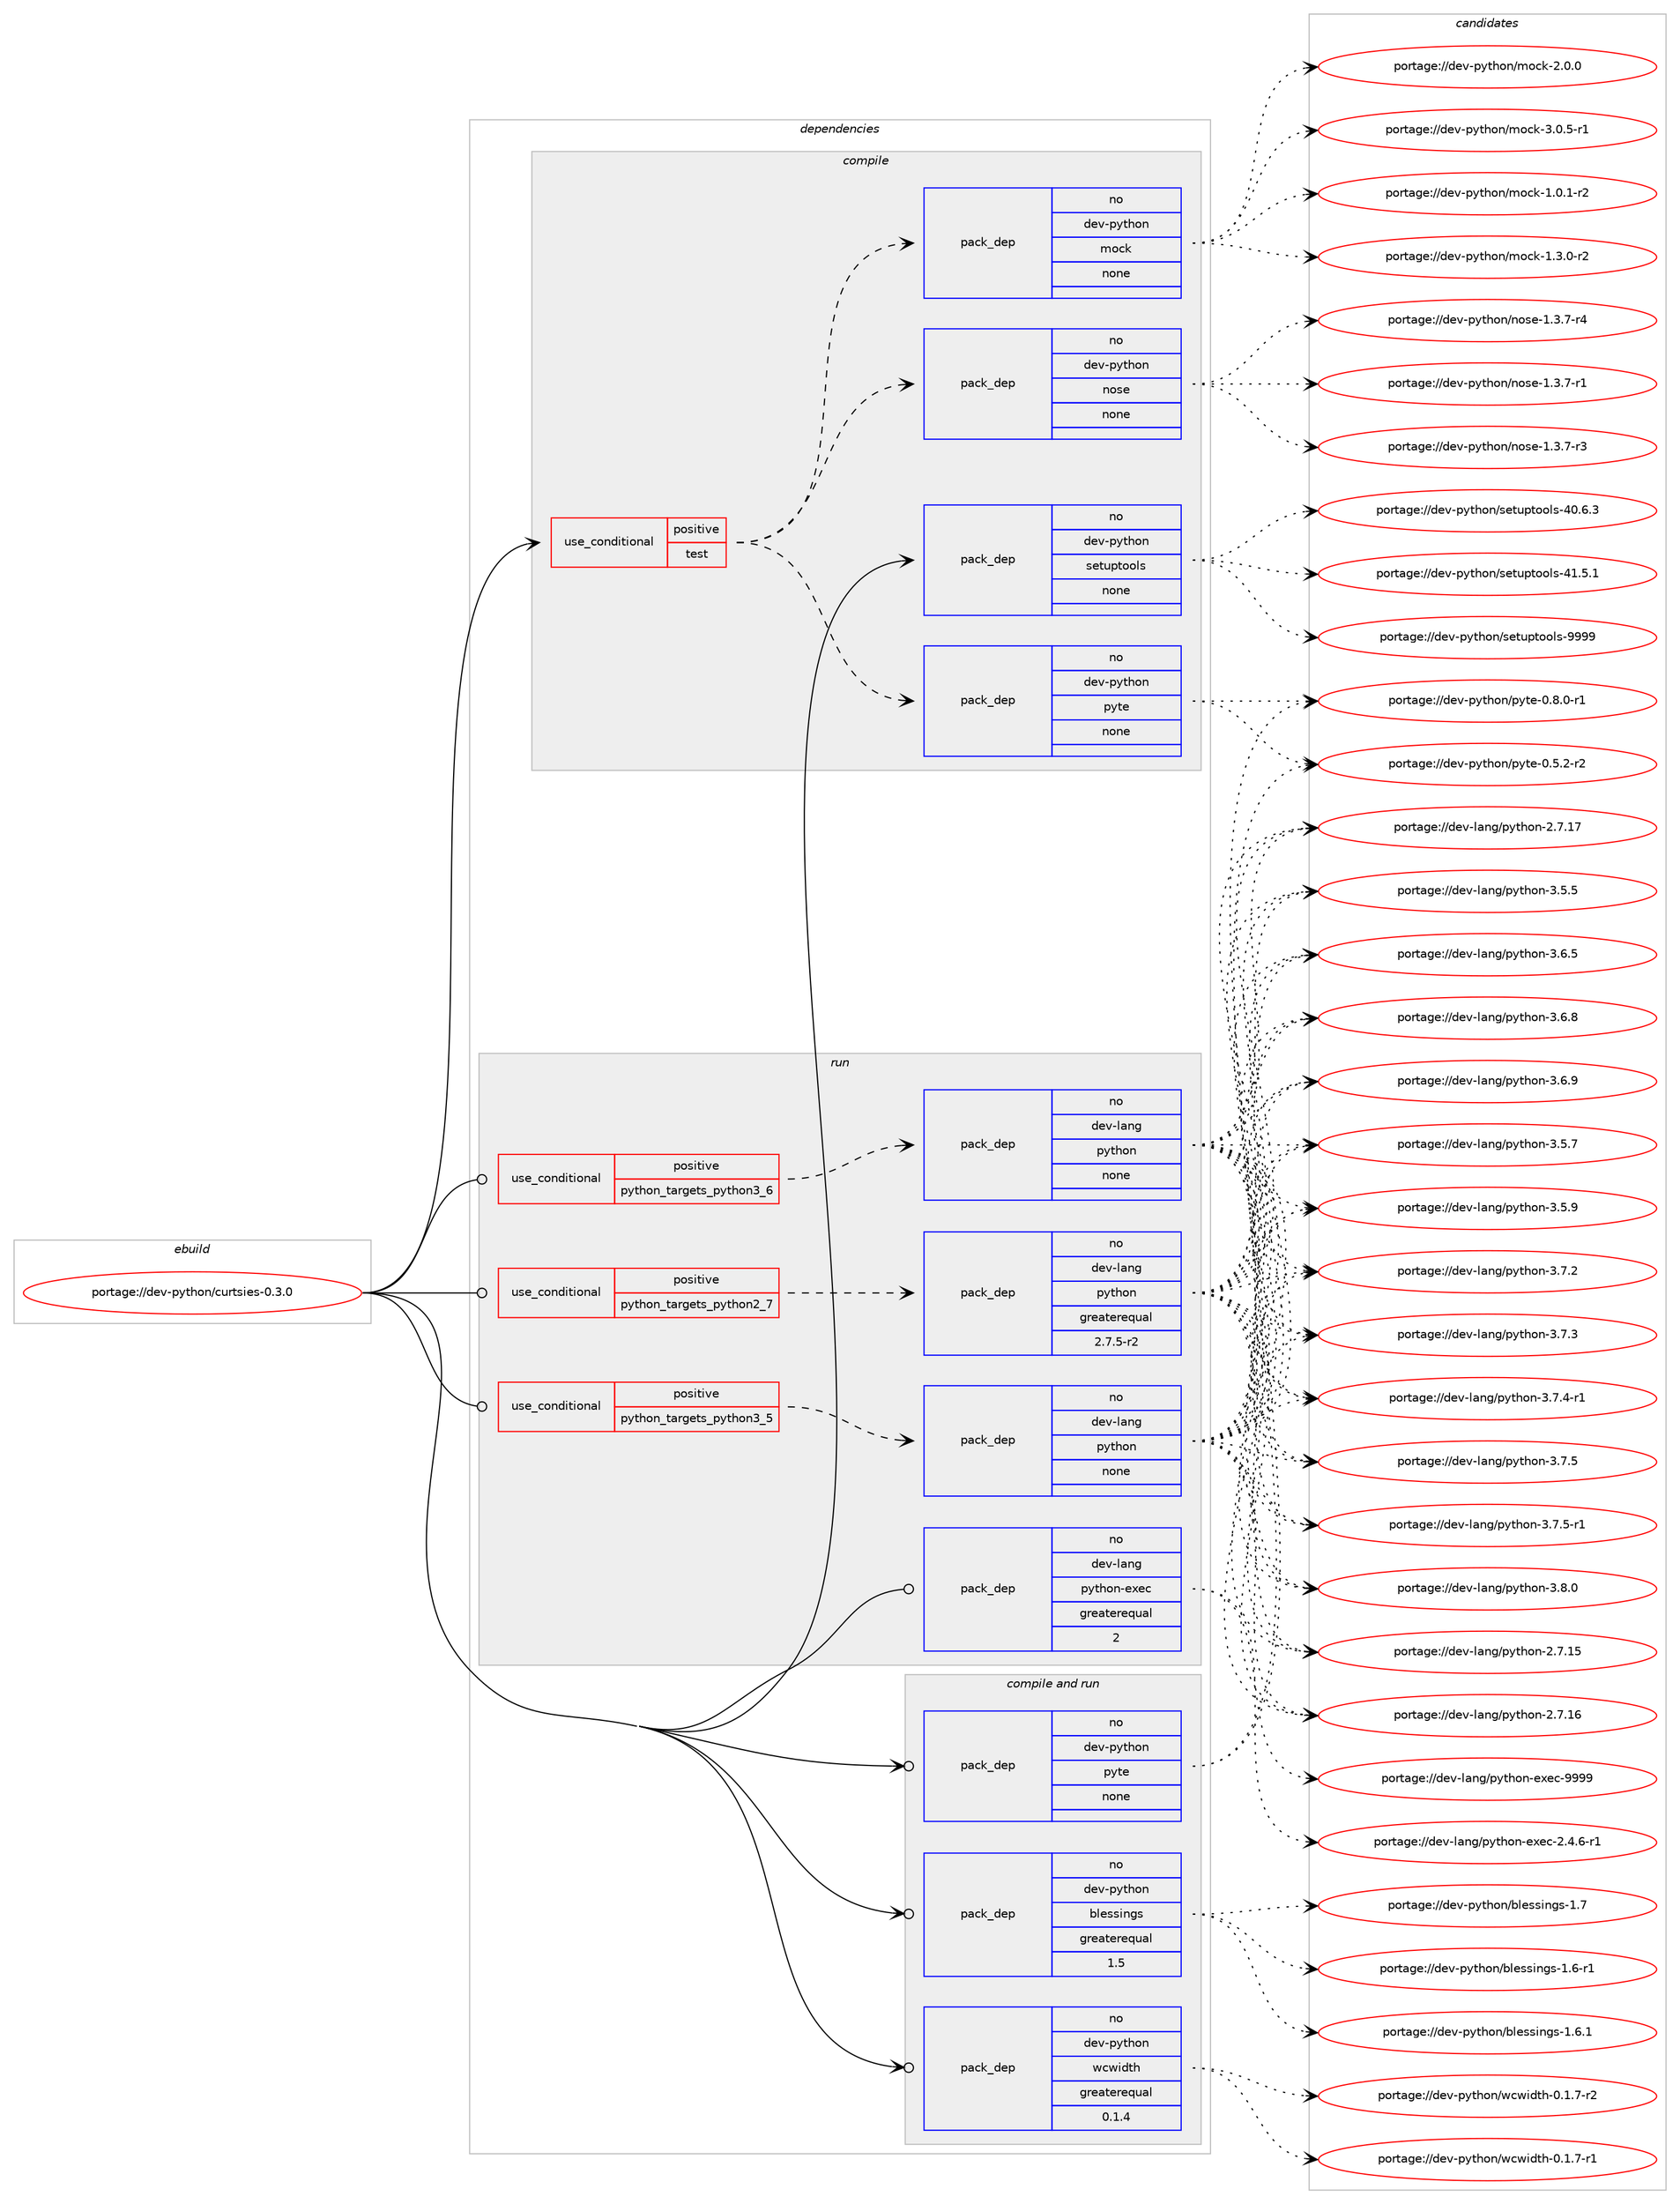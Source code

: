 digraph prolog {

# *************
# Graph options
# *************

newrank=true;
concentrate=true;
compound=true;
graph [rankdir=LR,fontname=Helvetica,fontsize=10,ranksep=1.5];#, ranksep=2.5, nodesep=0.2];
edge  [arrowhead=vee];
node  [fontname=Helvetica,fontsize=10];

# **********
# The ebuild
# **********

subgraph cluster_leftcol {
color=gray;
rank=same;
label=<<i>ebuild</i>>;
id [label="portage://dev-python/curtsies-0.3.0", color=red, width=4, href="../dev-python/curtsies-0.3.0.svg"];
}

# ****************
# The dependencies
# ****************

subgraph cluster_midcol {
color=gray;
label=<<i>dependencies</i>>;
subgraph cluster_compile {
fillcolor="#eeeeee";
style=filled;
label=<<i>compile</i>>;
subgraph cond27372 {
dependency135488 [label=<<TABLE BORDER="0" CELLBORDER="1" CELLSPACING="0" CELLPADDING="4"><TR><TD ROWSPAN="3" CELLPADDING="10">use_conditional</TD></TR><TR><TD>positive</TD></TR><TR><TD>test</TD></TR></TABLE>>, shape=none, color=red];
subgraph pack104802 {
dependency135489 [label=<<TABLE BORDER="0" CELLBORDER="1" CELLSPACING="0" CELLPADDING="4" WIDTH="220"><TR><TD ROWSPAN="6" CELLPADDING="30">pack_dep</TD></TR><TR><TD WIDTH="110">no</TD></TR><TR><TD>dev-python</TD></TR><TR><TD>mock</TD></TR><TR><TD>none</TD></TR><TR><TD></TD></TR></TABLE>>, shape=none, color=blue];
}
dependency135488:e -> dependency135489:w [weight=20,style="dashed",arrowhead="vee"];
subgraph pack104803 {
dependency135490 [label=<<TABLE BORDER="0" CELLBORDER="1" CELLSPACING="0" CELLPADDING="4" WIDTH="220"><TR><TD ROWSPAN="6" CELLPADDING="30">pack_dep</TD></TR><TR><TD WIDTH="110">no</TD></TR><TR><TD>dev-python</TD></TR><TR><TD>nose</TD></TR><TR><TD>none</TD></TR><TR><TD></TD></TR></TABLE>>, shape=none, color=blue];
}
dependency135488:e -> dependency135490:w [weight=20,style="dashed",arrowhead="vee"];
subgraph pack104804 {
dependency135491 [label=<<TABLE BORDER="0" CELLBORDER="1" CELLSPACING="0" CELLPADDING="4" WIDTH="220"><TR><TD ROWSPAN="6" CELLPADDING="30">pack_dep</TD></TR><TR><TD WIDTH="110">no</TD></TR><TR><TD>dev-python</TD></TR><TR><TD>pyte</TD></TR><TR><TD>none</TD></TR><TR><TD></TD></TR></TABLE>>, shape=none, color=blue];
}
dependency135488:e -> dependency135491:w [weight=20,style="dashed",arrowhead="vee"];
}
id:e -> dependency135488:w [weight=20,style="solid",arrowhead="vee"];
subgraph pack104805 {
dependency135492 [label=<<TABLE BORDER="0" CELLBORDER="1" CELLSPACING="0" CELLPADDING="4" WIDTH="220"><TR><TD ROWSPAN="6" CELLPADDING="30">pack_dep</TD></TR><TR><TD WIDTH="110">no</TD></TR><TR><TD>dev-python</TD></TR><TR><TD>setuptools</TD></TR><TR><TD>none</TD></TR><TR><TD></TD></TR></TABLE>>, shape=none, color=blue];
}
id:e -> dependency135492:w [weight=20,style="solid",arrowhead="vee"];
}
subgraph cluster_compileandrun {
fillcolor="#eeeeee";
style=filled;
label=<<i>compile and run</i>>;
subgraph pack104806 {
dependency135493 [label=<<TABLE BORDER="0" CELLBORDER="1" CELLSPACING="0" CELLPADDING="4" WIDTH="220"><TR><TD ROWSPAN="6" CELLPADDING="30">pack_dep</TD></TR><TR><TD WIDTH="110">no</TD></TR><TR><TD>dev-python</TD></TR><TR><TD>blessings</TD></TR><TR><TD>greaterequal</TD></TR><TR><TD>1.5</TD></TR></TABLE>>, shape=none, color=blue];
}
id:e -> dependency135493:w [weight=20,style="solid",arrowhead="odotvee"];
subgraph pack104807 {
dependency135494 [label=<<TABLE BORDER="0" CELLBORDER="1" CELLSPACING="0" CELLPADDING="4" WIDTH="220"><TR><TD ROWSPAN="6" CELLPADDING="30">pack_dep</TD></TR><TR><TD WIDTH="110">no</TD></TR><TR><TD>dev-python</TD></TR><TR><TD>pyte</TD></TR><TR><TD>none</TD></TR><TR><TD></TD></TR></TABLE>>, shape=none, color=blue];
}
id:e -> dependency135494:w [weight=20,style="solid",arrowhead="odotvee"];
subgraph pack104808 {
dependency135495 [label=<<TABLE BORDER="0" CELLBORDER="1" CELLSPACING="0" CELLPADDING="4" WIDTH="220"><TR><TD ROWSPAN="6" CELLPADDING="30">pack_dep</TD></TR><TR><TD WIDTH="110">no</TD></TR><TR><TD>dev-python</TD></TR><TR><TD>wcwidth</TD></TR><TR><TD>greaterequal</TD></TR><TR><TD>0.1.4</TD></TR></TABLE>>, shape=none, color=blue];
}
id:e -> dependency135495:w [weight=20,style="solid",arrowhead="odotvee"];
}
subgraph cluster_run {
fillcolor="#eeeeee";
style=filled;
label=<<i>run</i>>;
subgraph cond27373 {
dependency135496 [label=<<TABLE BORDER="0" CELLBORDER="1" CELLSPACING="0" CELLPADDING="4"><TR><TD ROWSPAN="3" CELLPADDING="10">use_conditional</TD></TR><TR><TD>positive</TD></TR><TR><TD>python_targets_python2_7</TD></TR></TABLE>>, shape=none, color=red];
subgraph pack104809 {
dependency135497 [label=<<TABLE BORDER="0" CELLBORDER="1" CELLSPACING="0" CELLPADDING="4" WIDTH="220"><TR><TD ROWSPAN="6" CELLPADDING="30">pack_dep</TD></TR><TR><TD WIDTH="110">no</TD></TR><TR><TD>dev-lang</TD></TR><TR><TD>python</TD></TR><TR><TD>greaterequal</TD></TR><TR><TD>2.7.5-r2</TD></TR></TABLE>>, shape=none, color=blue];
}
dependency135496:e -> dependency135497:w [weight=20,style="dashed",arrowhead="vee"];
}
id:e -> dependency135496:w [weight=20,style="solid",arrowhead="odot"];
subgraph cond27374 {
dependency135498 [label=<<TABLE BORDER="0" CELLBORDER="1" CELLSPACING="0" CELLPADDING="4"><TR><TD ROWSPAN="3" CELLPADDING="10">use_conditional</TD></TR><TR><TD>positive</TD></TR><TR><TD>python_targets_python3_5</TD></TR></TABLE>>, shape=none, color=red];
subgraph pack104810 {
dependency135499 [label=<<TABLE BORDER="0" CELLBORDER="1" CELLSPACING="0" CELLPADDING="4" WIDTH="220"><TR><TD ROWSPAN="6" CELLPADDING="30">pack_dep</TD></TR><TR><TD WIDTH="110">no</TD></TR><TR><TD>dev-lang</TD></TR><TR><TD>python</TD></TR><TR><TD>none</TD></TR><TR><TD></TD></TR></TABLE>>, shape=none, color=blue];
}
dependency135498:e -> dependency135499:w [weight=20,style="dashed",arrowhead="vee"];
}
id:e -> dependency135498:w [weight=20,style="solid",arrowhead="odot"];
subgraph cond27375 {
dependency135500 [label=<<TABLE BORDER="0" CELLBORDER="1" CELLSPACING="0" CELLPADDING="4"><TR><TD ROWSPAN="3" CELLPADDING="10">use_conditional</TD></TR><TR><TD>positive</TD></TR><TR><TD>python_targets_python3_6</TD></TR></TABLE>>, shape=none, color=red];
subgraph pack104811 {
dependency135501 [label=<<TABLE BORDER="0" CELLBORDER="1" CELLSPACING="0" CELLPADDING="4" WIDTH="220"><TR><TD ROWSPAN="6" CELLPADDING="30">pack_dep</TD></TR><TR><TD WIDTH="110">no</TD></TR><TR><TD>dev-lang</TD></TR><TR><TD>python</TD></TR><TR><TD>none</TD></TR><TR><TD></TD></TR></TABLE>>, shape=none, color=blue];
}
dependency135500:e -> dependency135501:w [weight=20,style="dashed",arrowhead="vee"];
}
id:e -> dependency135500:w [weight=20,style="solid",arrowhead="odot"];
subgraph pack104812 {
dependency135502 [label=<<TABLE BORDER="0" CELLBORDER="1" CELLSPACING="0" CELLPADDING="4" WIDTH="220"><TR><TD ROWSPAN="6" CELLPADDING="30">pack_dep</TD></TR><TR><TD WIDTH="110">no</TD></TR><TR><TD>dev-lang</TD></TR><TR><TD>python-exec</TD></TR><TR><TD>greaterequal</TD></TR><TR><TD>2</TD></TR></TABLE>>, shape=none, color=blue];
}
id:e -> dependency135502:w [weight=20,style="solid",arrowhead="odot"];
}
}

# **************
# The candidates
# **************

subgraph cluster_choices {
rank=same;
color=gray;
label=<<i>candidates</i>>;

subgraph choice104802 {
color=black;
nodesep=1;
choiceportage1001011184511212111610411111047109111991074549464846494511450 [label="portage://dev-python/mock-1.0.1-r2", color=red, width=4,href="../dev-python/mock-1.0.1-r2.svg"];
choiceportage1001011184511212111610411111047109111991074549465146484511450 [label="portage://dev-python/mock-1.3.0-r2", color=red, width=4,href="../dev-python/mock-1.3.0-r2.svg"];
choiceportage100101118451121211161041111104710911199107455046484648 [label="portage://dev-python/mock-2.0.0", color=red, width=4,href="../dev-python/mock-2.0.0.svg"];
choiceportage1001011184511212111610411111047109111991074551464846534511449 [label="portage://dev-python/mock-3.0.5-r1", color=red, width=4,href="../dev-python/mock-3.0.5-r1.svg"];
dependency135489:e -> choiceportage1001011184511212111610411111047109111991074549464846494511450:w [style=dotted,weight="100"];
dependency135489:e -> choiceportage1001011184511212111610411111047109111991074549465146484511450:w [style=dotted,weight="100"];
dependency135489:e -> choiceportage100101118451121211161041111104710911199107455046484648:w [style=dotted,weight="100"];
dependency135489:e -> choiceportage1001011184511212111610411111047109111991074551464846534511449:w [style=dotted,weight="100"];
}
subgraph choice104803 {
color=black;
nodesep=1;
choiceportage10010111845112121116104111110471101111151014549465146554511449 [label="portage://dev-python/nose-1.3.7-r1", color=red, width=4,href="../dev-python/nose-1.3.7-r1.svg"];
choiceportage10010111845112121116104111110471101111151014549465146554511451 [label="portage://dev-python/nose-1.3.7-r3", color=red, width=4,href="../dev-python/nose-1.3.7-r3.svg"];
choiceportage10010111845112121116104111110471101111151014549465146554511452 [label="portage://dev-python/nose-1.3.7-r4", color=red, width=4,href="../dev-python/nose-1.3.7-r4.svg"];
dependency135490:e -> choiceportage10010111845112121116104111110471101111151014549465146554511449:w [style=dotted,weight="100"];
dependency135490:e -> choiceportage10010111845112121116104111110471101111151014549465146554511451:w [style=dotted,weight="100"];
dependency135490:e -> choiceportage10010111845112121116104111110471101111151014549465146554511452:w [style=dotted,weight="100"];
}
subgraph choice104804 {
color=black;
nodesep=1;
choiceportage10010111845112121116104111110471121211161014548465346504511450 [label="portage://dev-python/pyte-0.5.2-r2", color=red, width=4,href="../dev-python/pyte-0.5.2-r2.svg"];
choiceportage10010111845112121116104111110471121211161014548465646484511449 [label="portage://dev-python/pyte-0.8.0-r1", color=red, width=4,href="../dev-python/pyte-0.8.0-r1.svg"];
dependency135491:e -> choiceportage10010111845112121116104111110471121211161014548465346504511450:w [style=dotted,weight="100"];
dependency135491:e -> choiceportage10010111845112121116104111110471121211161014548465646484511449:w [style=dotted,weight="100"];
}
subgraph choice104805 {
color=black;
nodesep=1;
choiceportage100101118451121211161041111104711510111611711211611111110811545524846544651 [label="portage://dev-python/setuptools-40.6.3", color=red, width=4,href="../dev-python/setuptools-40.6.3.svg"];
choiceportage100101118451121211161041111104711510111611711211611111110811545524946534649 [label="portage://dev-python/setuptools-41.5.1", color=red, width=4,href="../dev-python/setuptools-41.5.1.svg"];
choiceportage10010111845112121116104111110471151011161171121161111111081154557575757 [label="portage://dev-python/setuptools-9999", color=red, width=4,href="../dev-python/setuptools-9999.svg"];
dependency135492:e -> choiceportage100101118451121211161041111104711510111611711211611111110811545524846544651:w [style=dotted,weight="100"];
dependency135492:e -> choiceportage100101118451121211161041111104711510111611711211611111110811545524946534649:w [style=dotted,weight="100"];
dependency135492:e -> choiceportage10010111845112121116104111110471151011161171121161111111081154557575757:w [style=dotted,weight="100"];
}
subgraph choice104806 {
color=black;
nodesep=1;
choiceportage100101118451121211161041111104798108101115115105110103115454946544511449 [label="portage://dev-python/blessings-1.6-r1", color=red, width=4,href="../dev-python/blessings-1.6-r1.svg"];
choiceportage100101118451121211161041111104798108101115115105110103115454946544649 [label="portage://dev-python/blessings-1.6.1", color=red, width=4,href="../dev-python/blessings-1.6.1.svg"];
choiceportage10010111845112121116104111110479810810111511510511010311545494655 [label="portage://dev-python/blessings-1.7", color=red, width=4,href="../dev-python/blessings-1.7.svg"];
dependency135493:e -> choiceportage100101118451121211161041111104798108101115115105110103115454946544511449:w [style=dotted,weight="100"];
dependency135493:e -> choiceportage100101118451121211161041111104798108101115115105110103115454946544649:w [style=dotted,weight="100"];
dependency135493:e -> choiceportage10010111845112121116104111110479810810111511510511010311545494655:w [style=dotted,weight="100"];
}
subgraph choice104807 {
color=black;
nodesep=1;
choiceportage10010111845112121116104111110471121211161014548465346504511450 [label="portage://dev-python/pyte-0.5.2-r2", color=red, width=4,href="../dev-python/pyte-0.5.2-r2.svg"];
choiceportage10010111845112121116104111110471121211161014548465646484511449 [label="portage://dev-python/pyte-0.8.0-r1", color=red, width=4,href="../dev-python/pyte-0.8.0-r1.svg"];
dependency135494:e -> choiceportage10010111845112121116104111110471121211161014548465346504511450:w [style=dotted,weight="100"];
dependency135494:e -> choiceportage10010111845112121116104111110471121211161014548465646484511449:w [style=dotted,weight="100"];
}
subgraph choice104808 {
color=black;
nodesep=1;
choiceportage1001011184511212111610411111047119991191051001161044548464946554511449 [label="portage://dev-python/wcwidth-0.1.7-r1", color=red, width=4,href="../dev-python/wcwidth-0.1.7-r1.svg"];
choiceportage1001011184511212111610411111047119991191051001161044548464946554511450 [label="portage://dev-python/wcwidth-0.1.7-r2", color=red, width=4,href="../dev-python/wcwidth-0.1.7-r2.svg"];
dependency135495:e -> choiceportage1001011184511212111610411111047119991191051001161044548464946554511449:w [style=dotted,weight="100"];
dependency135495:e -> choiceportage1001011184511212111610411111047119991191051001161044548464946554511450:w [style=dotted,weight="100"];
}
subgraph choice104809 {
color=black;
nodesep=1;
choiceportage10010111845108971101034711212111610411111045504655464953 [label="portage://dev-lang/python-2.7.15", color=red, width=4,href="../dev-lang/python-2.7.15.svg"];
choiceportage10010111845108971101034711212111610411111045504655464954 [label="portage://dev-lang/python-2.7.16", color=red, width=4,href="../dev-lang/python-2.7.16.svg"];
choiceportage10010111845108971101034711212111610411111045504655464955 [label="portage://dev-lang/python-2.7.17", color=red, width=4,href="../dev-lang/python-2.7.17.svg"];
choiceportage100101118451089711010347112121116104111110455146534653 [label="portage://dev-lang/python-3.5.5", color=red, width=4,href="../dev-lang/python-3.5.5.svg"];
choiceportage100101118451089711010347112121116104111110455146534655 [label="portage://dev-lang/python-3.5.7", color=red, width=4,href="../dev-lang/python-3.5.7.svg"];
choiceportage100101118451089711010347112121116104111110455146534657 [label="portage://dev-lang/python-3.5.9", color=red, width=4,href="../dev-lang/python-3.5.9.svg"];
choiceportage100101118451089711010347112121116104111110455146544653 [label="portage://dev-lang/python-3.6.5", color=red, width=4,href="../dev-lang/python-3.6.5.svg"];
choiceportage100101118451089711010347112121116104111110455146544656 [label="portage://dev-lang/python-3.6.8", color=red, width=4,href="../dev-lang/python-3.6.8.svg"];
choiceportage100101118451089711010347112121116104111110455146544657 [label="portage://dev-lang/python-3.6.9", color=red, width=4,href="../dev-lang/python-3.6.9.svg"];
choiceportage100101118451089711010347112121116104111110455146554650 [label="portage://dev-lang/python-3.7.2", color=red, width=4,href="../dev-lang/python-3.7.2.svg"];
choiceportage100101118451089711010347112121116104111110455146554651 [label="portage://dev-lang/python-3.7.3", color=red, width=4,href="../dev-lang/python-3.7.3.svg"];
choiceportage1001011184510897110103471121211161041111104551465546524511449 [label="portage://dev-lang/python-3.7.4-r1", color=red, width=4,href="../dev-lang/python-3.7.4-r1.svg"];
choiceportage100101118451089711010347112121116104111110455146554653 [label="portage://dev-lang/python-3.7.5", color=red, width=4,href="../dev-lang/python-3.7.5.svg"];
choiceportage1001011184510897110103471121211161041111104551465546534511449 [label="portage://dev-lang/python-3.7.5-r1", color=red, width=4,href="../dev-lang/python-3.7.5-r1.svg"];
choiceportage100101118451089711010347112121116104111110455146564648 [label="portage://dev-lang/python-3.8.0", color=red, width=4,href="../dev-lang/python-3.8.0.svg"];
dependency135497:e -> choiceportage10010111845108971101034711212111610411111045504655464953:w [style=dotted,weight="100"];
dependency135497:e -> choiceportage10010111845108971101034711212111610411111045504655464954:w [style=dotted,weight="100"];
dependency135497:e -> choiceportage10010111845108971101034711212111610411111045504655464955:w [style=dotted,weight="100"];
dependency135497:e -> choiceportage100101118451089711010347112121116104111110455146534653:w [style=dotted,weight="100"];
dependency135497:e -> choiceportage100101118451089711010347112121116104111110455146534655:w [style=dotted,weight="100"];
dependency135497:e -> choiceportage100101118451089711010347112121116104111110455146534657:w [style=dotted,weight="100"];
dependency135497:e -> choiceportage100101118451089711010347112121116104111110455146544653:w [style=dotted,weight="100"];
dependency135497:e -> choiceportage100101118451089711010347112121116104111110455146544656:w [style=dotted,weight="100"];
dependency135497:e -> choiceportage100101118451089711010347112121116104111110455146544657:w [style=dotted,weight="100"];
dependency135497:e -> choiceportage100101118451089711010347112121116104111110455146554650:w [style=dotted,weight="100"];
dependency135497:e -> choiceportage100101118451089711010347112121116104111110455146554651:w [style=dotted,weight="100"];
dependency135497:e -> choiceportage1001011184510897110103471121211161041111104551465546524511449:w [style=dotted,weight="100"];
dependency135497:e -> choiceportage100101118451089711010347112121116104111110455146554653:w [style=dotted,weight="100"];
dependency135497:e -> choiceportage1001011184510897110103471121211161041111104551465546534511449:w [style=dotted,weight="100"];
dependency135497:e -> choiceportage100101118451089711010347112121116104111110455146564648:w [style=dotted,weight="100"];
}
subgraph choice104810 {
color=black;
nodesep=1;
choiceportage10010111845108971101034711212111610411111045504655464953 [label="portage://dev-lang/python-2.7.15", color=red, width=4,href="../dev-lang/python-2.7.15.svg"];
choiceportage10010111845108971101034711212111610411111045504655464954 [label="portage://dev-lang/python-2.7.16", color=red, width=4,href="../dev-lang/python-2.7.16.svg"];
choiceportage10010111845108971101034711212111610411111045504655464955 [label="portage://dev-lang/python-2.7.17", color=red, width=4,href="../dev-lang/python-2.7.17.svg"];
choiceportage100101118451089711010347112121116104111110455146534653 [label="portage://dev-lang/python-3.5.5", color=red, width=4,href="../dev-lang/python-3.5.5.svg"];
choiceportage100101118451089711010347112121116104111110455146534655 [label="portage://dev-lang/python-3.5.7", color=red, width=4,href="../dev-lang/python-3.5.7.svg"];
choiceportage100101118451089711010347112121116104111110455146534657 [label="portage://dev-lang/python-3.5.9", color=red, width=4,href="../dev-lang/python-3.5.9.svg"];
choiceportage100101118451089711010347112121116104111110455146544653 [label="portage://dev-lang/python-3.6.5", color=red, width=4,href="../dev-lang/python-3.6.5.svg"];
choiceportage100101118451089711010347112121116104111110455146544656 [label="portage://dev-lang/python-3.6.8", color=red, width=4,href="../dev-lang/python-3.6.8.svg"];
choiceportage100101118451089711010347112121116104111110455146544657 [label="portage://dev-lang/python-3.6.9", color=red, width=4,href="../dev-lang/python-3.6.9.svg"];
choiceportage100101118451089711010347112121116104111110455146554650 [label="portage://dev-lang/python-3.7.2", color=red, width=4,href="../dev-lang/python-3.7.2.svg"];
choiceportage100101118451089711010347112121116104111110455146554651 [label="portage://dev-lang/python-3.7.3", color=red, width=4,href="../dev-lang/python-3.7.3.svg"];
choiceportage1001011184510897110103471121211161041111104551465546524511449 [label="portage://dev-lang/python-3.7.4-r1", color=red, width=4,href="../dev-lang/python-3.7.4-r1.svg"];
choiceportage100101118451089711010347112121116104111110455146554653 [label="portage://dev-lang/python-3.7.5", color=red, width=4,href="../dev-lang/python-3.7.5.svg"];
choiceportage1001011184510897110103471121211161041111104551465546534511449 [label="portage://dev-lang/python-3.7.5-r1", color=red, width=4,href="../dev-lang/python-3.7.5-r1.svg"];
choiceportage100101118451089711010347112121116104111110455146564648 [label="portage://dev-lang/python-3.8.0", color=red, width=4,href="../dev-lang/python-3.8.0.svg"];
dependency135499:e -> choiceportage10010111845108971101034711212111610411111045504655464953:w [style=dotted,weight="100"];
dependency135499:e -> choiceportage10010111845108971101034711212111610411111045504655464954:w [style=dotted,weight="100"];
dependency135499:e -> choiceportage10010111845108971101034711212111610411111045504655464955:w [style=dotted,weight="100"];
dependency135499:e -> choiceportage100101118451089711010347112121116104111110455146534653:w [style=dotted,weight="100"];
dependency135499:e -> choiceportage100101118451089711010347112121116104111110455146534655:w [style=dotted,weight="100"];
dependency135499:e -> choiceportage100101118451089711010347112121116104111110455146534657:w [style=dotted,weight="100"];
dependency135499:e -> choiceportage100101118451089711010347112121116104111110455146544653:w [style=dotted,weight="100"];
dependency135499:e -> choiceportage100101118451089711010347112121116104111110455146544656:w [style=dotted,weight="100"];
dependency135499:e -> choiceportage100101118451089711010347112121116104111110455146544657:w [style=dotted,weight="100"];
dependency135499:e -> choiceportage100101118451089711010347112121116104111110455146554650:w [style=dotted,weight="100"];
dependency135499:e -> choiceportage100101118451089711010347112121116104111110455146554651:w [style=dotted,weight="100"];
dependency135499:e -> choiceportage1001011184510897110103471121211161041111104551465546524511449:w [style=dotted,weight="100"];
dependency135499:e -> choiceportage100101118451089711010347112121116104111110455146554653:w [style=dotted,weight="100"];
dependency135499:e -> choiceportage1001011184510897110103471121211161041111104551465546534511449:w [style=dotted,weight="100"];
dependency135499:e -> choiceportage100101118451089711010347112121116104111110455146564648:w [style=dotted,weight="100"];
}
subgraph choice104811 {
color=black;
nodesep=1;
choiceportage10010111845108971101034711212111610411111045504655464953 [label="portage://dev-lang/python-2.7.15", color=red, width=4,href="../dev-lang/python-2.7.15.svg"];
choiceportage10010111845108971101034711212111610411111045504655464954 [label="portage://dev-lang/python-2.7.16", color=red, width=4,href="../dev-lang/python-2.7.16.svg"];
choiceportage10010111845108971101034711212111610411111045504655464955 [label="portage://dev-lang/python-2.7.17", color=red, width=4,href="../dev-lang/python-2.7.17.svg"];
choiceportage100101118451089711010347112121116104111110455146534653 [label="portage://dev-lang/python-3.5.5", color=red, width=4,href="../dev-lang/python-3.5.5.svg"];
choiceportage100101118451089711010347112121116104111110455146534655 [label="portage://dev-lang/python-3.5.7", color=red, width=4,href="../dev-lang/python-3.5.7.svg"];
choiceportage100101118451089711010347112121116104111110455146534657 [label="portage://dev-lang/python-3.5.9", color=red, width=4,href="../dev-lang/python-3.5.9.svg"];
choiceportage100101118451089711010347112121116104111110455146544653 [label="portage://dev-lang/python-3.6.5", color=red, width=4,href="../dev-lang/python-3.6.5.svg"];
choiceportage100101118451089711010347112121116104111110455146544656 [label="portage://dev-lang/python-3.6.8", color=red, width=4,href="../dev-lang/python-3.6.8.svg"];
choiceportage100101118451089711010347112121116104111110455146544657 [label="portage://dev-lang/python-3.6.9", color=red, width=4,href="../dev-lang/python-3.6.9.svg"];
choiceportage100101118451089711010347112121116104111110455146554650 [label="portage://dev-lang/python-3.7.2", color=red, width=4,href="../dev-lang/python-3.7.2.svg"];
choiceportage100101118451089711010347112121116104111110455146554651 [label="portage://dev-lang/python-3.7.3", color=red, width=4,href="../dev-lang/python-3.7.3.svg"];
choiceportage1001011184510897110103471121211161041111104551465546524511449 [label="portage://dev-lang/python-3.7.4-r1", color=red, width=4,href="../dev-lang/python-3.7.4-r1.svg"];
choiceportage100101118451089711010347112121116104111110455146554653 [label="portage://dev-lang/python-3.7.5", color=red, width=4,href="../dev-lang/python-3.7.5.svg"];
choiceportage1001011184510897110103471121211161041111104551465546534511449 [label="portage://dev-lang/python-3.7.5-r1", color=red, width=4,href="../dev-lang/python-3.7.5-r1.svg"];
choiceportage100101118451089711010347112121116104111110455146564648 [label="portage://dev-lang/python-3.8.0", color=red, width=4,href="../dev-lang/python-3.8.0.svg"];
dependency135501:e -> choiceportage10010111845108971101034711212111610411111045504655464953:w [style=dotted,weight="100"];
dependency135501:e -> choiceportage10010111845108971101034711212111610411111045504655464954:w [style=dotted,weight="100"];
dependency135501:e -> choiceportage10010111845108971101034711212111610411111045504655464955:w [style=dotted,weight="100"];
dependency135501:e -> choiceportage100101118451089711010347112121116104111110455146534653:w [style=dotted,weight="100"];
dependency135501:e -> choiceportage100101118451089711010347112121116104111110455146534655:w [style=dotted,weight="100"];
dependency135501:e -> choiceportage100101118451089711010347112121116104111110455146534657:w [style=dotted,weight="100"];
dependency135501:e -> choiceportage100101118451089711010347112121116104111110455146544653:w [style=dotted,weight="100"];
dependency135501:e -> choiceportage100101118451089711010347112121116104111110455146544656:w [style=dotted,weight="100"];
dependency135501:e -> choiceportage100101118451089711010347112121116104111110455146544657:w [style=dotted,weight="100"];
dependency135501:e -> choiceportage100101118451089711010347112121116104111110455146554650:w [style=dotted,weight="100"];
dependency135501:e -> choiceportage100101118451089711010347112121116104111110455146554651:w [style=dotted,weight="100"];
dependency135501:e -> choiceportage1001011184510897110103471121211161041111104551465546524511449:w [style=dotted,weight="100"];
dependency135501:e -> choiceportage100101118451089711010347112121116104111110455146554653:w [style=dotted,weight="100"];
dependency135501:e -> choiceportage1001011184510897110103471121211161041111104551465546534511449:w [style=dotted,weight="100"];
dependency135501:e -> choiceportage100101118451089711010347112121116104111110455146564648:w [style=dotted,weight="100"];
}
subgraph choice104812 {
color=black;
nodesep=1;
choiceportage10010111845108971101034711212111610411111045101120101994550465246544511449 [label="portage://dev-lang/python-exec-2.4.6-r1", color=red, width=4,href="../dev-lang/python-exec-2.4.6-r1.svg"];
choiceportage10010111845108971101034711212111610411111045101120101994557575757 [label="portage://dev-lang/python-exec-9999", color=red, width=4,href="../dev-lang/python-exec-9999.svg"];
dependency135502:e -> choiceportage10010111845108971101034711212111610411111045101120101994550465246544511449:w [style=dotted,weight="100"];
dependency135502:e -> choiceportage10010111845108971101034711212111610411111045101120101994557575757:w [style=dotted,weight="100"];
}
}

}
